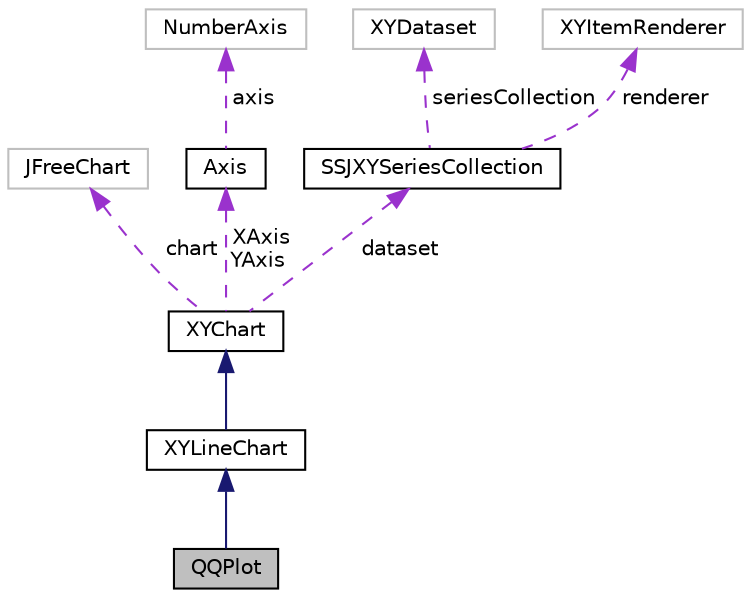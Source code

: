 digraph "QQPlot"
{
 // INTERACTIVE_SVG=YES
  bgcolor="transparent";
  edge [fontname="Helvetica",fontsize="10",labelfontname="Helvetica",labelfontsize="10"];
  node [fontname="Helvetica",fontsize="10",shape=record];
  Node3 [label="QQPlot",height=0.2,width=0.4,color="black", fillcolor="grey75", style="filled", fontcolor="black"];
  Node4 -> Node3 [dir="back",color="midnightblue",fontsize="10",style="solid",fontname="Helvetica"];
  Node4 [label="XYLineChart",height=0.2,width=0.4,color="black",URL="$d6/d2c/classumontreal_1_1ssj_1_1charts_1_1XYLineChart.html",tooltip="This class provides tools to create and manage curve plots. "];
  Node5 -> Node4 [dir="back",color="midnightblue",fontsize="10",style="solid",fontname="Helvetica"];
  Node5 [label="XYChart",height=0.2,width=0.4,color="black",URL="$d9/d14/classumontreal_1_1ssj_1_1charts_1_1XYChart.html",tooltip="This class provides tools to create charts from data in a simple way. "];
  Node6 -> Node5 [dir="back",color="darkorchid3",fontsize="10",style="dashed",label=" chart" ,fontname="Helvetica"];
  Node6 [label="JFreeChart",height=0.2,width=0.4,color="grey75"];
  Node7 -> Node5 [dir="back",color="darkorchid3",fontsize="10",style="dashed",label=" XAxis\nYAxis" ,fontname="Helvetica"];
  Node7 [label="Axis",height=0.2,width=0.4,color="black",URL="$d4/de2/classumontreal_1_1ssj_1_1charts_1_1Axis.html",tooltip="Represents an axis of a chart encapsulated by an instance of XYChart. "];
  Node8 -> Node7 [dir="back",color="darkorchid3",fontsize="10",style="dashed",label=" axis" ,fontname="Helvetica"];
  Node8 [label="NumberAxis",height=0.2,width=0.4,color="grey75"];
  Node9 -> Node5 [dir="back",color="darkorchid3",fontsize="10",style="dashed",label=" dataset" ,fontname="Helvetica"];
  Node9 [label="SSJXYSeriesCollection",height=0.2,width=0.4,color="black",URL="$d2/d77/classumontreal_1_1ssj_1_1charts_1_1SSJXYSeriesCollection.html",tooltip="Stores data used in a XYChart. "];
  Node10 -> Node9 [dir="back",color="darkorchid3",fontsize="10",style="dashed",label=" seriesCollection" ,fontname="Helvetica"];
  Node10 [label="XYDataset",height=0.2,width=0.4,color="grey75"];
  Node11 -> Node9 [dir="back",color="darkorchid3",fontsize="10",style="dashed",label=" renderer" ,fontname="Helvetica"];
  Node11 [label="XYItemRenderer",height=0.2,width=0.4,color="grey75"];
}
